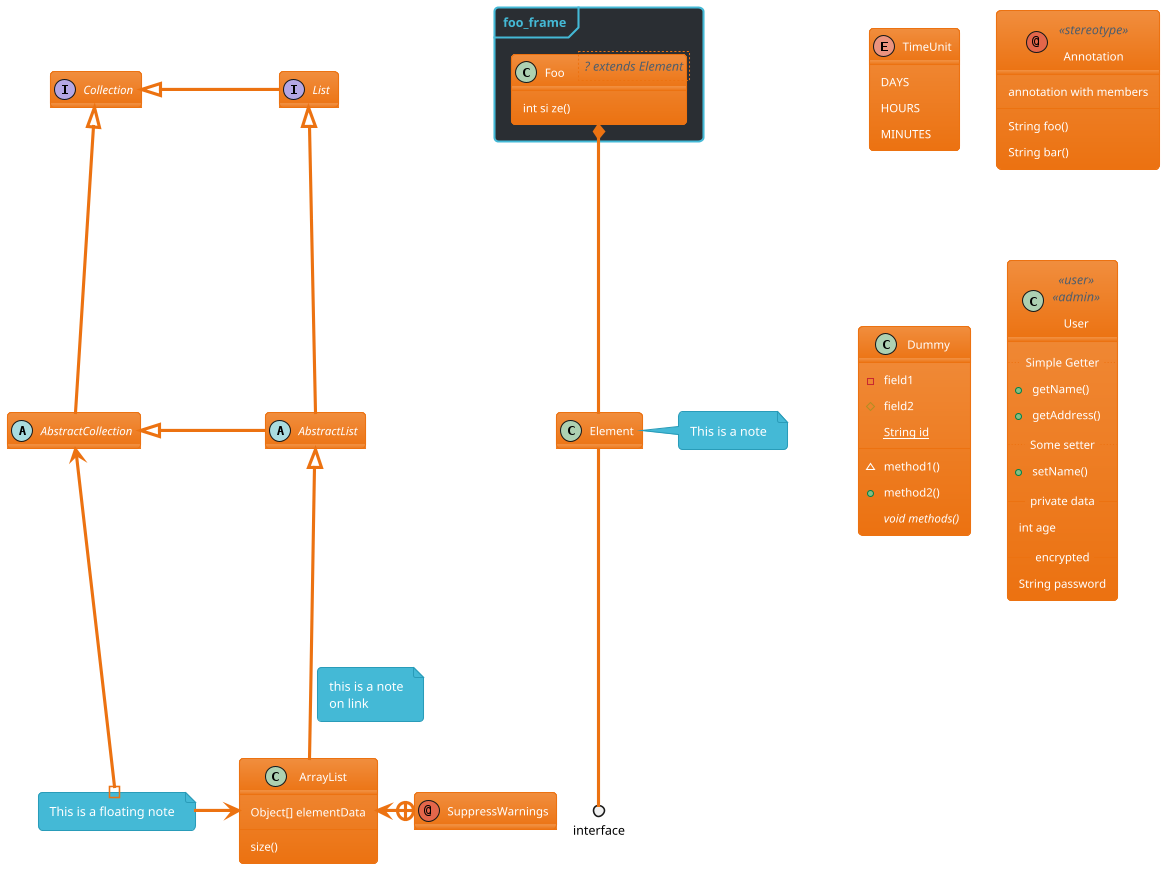 ' Do not edit
' Theme Gallery
' autogenerated by script
'
@startuml
!$PUML_MODE = "dark"
!theme aws-orange
hide empty members
abstract class AbstractList
abstract AbstractCollection
interface List
interface Collection

List <|-- AbstractList : AList to List <
Collection "many" <|-- "many" AbstractCollection : AColl to Coll

Collection <|- List : List to Coll
AbstractCollection <|- AbstractList : AList to AColl
AbstractList <|-- ArrayList : ArList to AList
note on link: this is a note\non link

class ArrayList {
  Object[] elementData
  size()
}

enum TimeUnit {
  DAYS
  HOURS
  MINUTES
}

annotation SuppressWarnings
SuppressWarnings +-l-> ArrayList
annotation Annotation  <<stereotype>> {
  annotation with members
  String foo()
  String bar()
}

class Dummy {
 -field1
 #field2
 ~method1()
 +method2()
 {static} String id
 {abstract} void methods()
}

note "This is a floating note" as N1

N1 #-u-> AbstractCollection
N1 -r-> ArrayList

package foo_frame <<Frame>> {
  class Foo<? extends Element> {
    int si ze()
  }
}
Foo *-- Element
Element --() interface

note right of Foo::size
   This is a note
end note

note right of Element
   This is a note
end note

class User <<user>> <<admin>> {
  .. Simple Getter ..
  + getName()
  + getAddress()
  .. Some setter ..
  + setName()
  __ private data __
  int age
  -- encrypted --
  String password
}
@enduml
